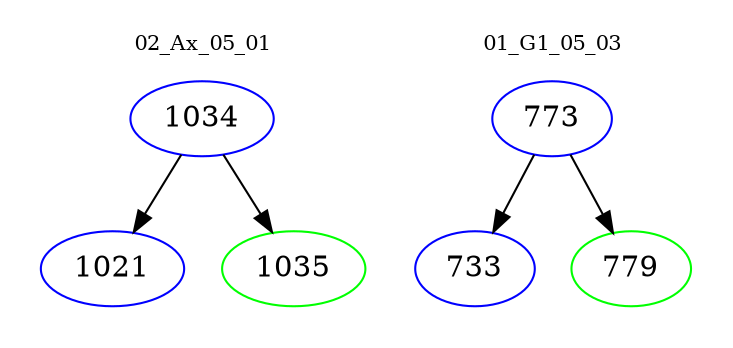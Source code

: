 digraph{
subgraph cluster_0 {
color = white
label = "02_Ax_05_01";
fontsize=10;
T0_1034 [label="1034", color="blue"]
T0_1034 -> T0_1021 [color="black"]
T0_1021 [label="1021", color="blue"]
T0_1034 -> T0_1035 [color="black"]
T0_1035 [label="1035", color="green"]
}
subgraph cluster_1 {
color = white
label = "01_G1_05_03";
fontsize=10;
T1_773 [label="773", color="blue"]
T1_773 -> T1_733 [color="black"]
T1_733 [label="733", color="blue"]
T1_773 -> T1_779 [color="black"]
T1_779 [label="779", color="green"]
}
}
